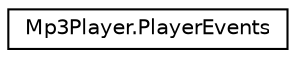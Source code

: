 digraph "Graphical Class Hierarchy"
{
  edge [fontname="Helvetica",fontsize="10",labelfontname="Helvetica",labelfontsize="10"];
  node [fontname="Helvetica",fontsize="10",shape=record];
  rankdir="LR";
  Node0 [label="Mp3Player.PlayerEvents",height=0.2,width=0.4,color="black", fillcolor="white", style="filled",URL="$class_mp3_player_1_1_player_events.html",tooltip="Class provide set of events for ISound instance properties, and a timer tick event Aniket Satarkar : ..."];
}

